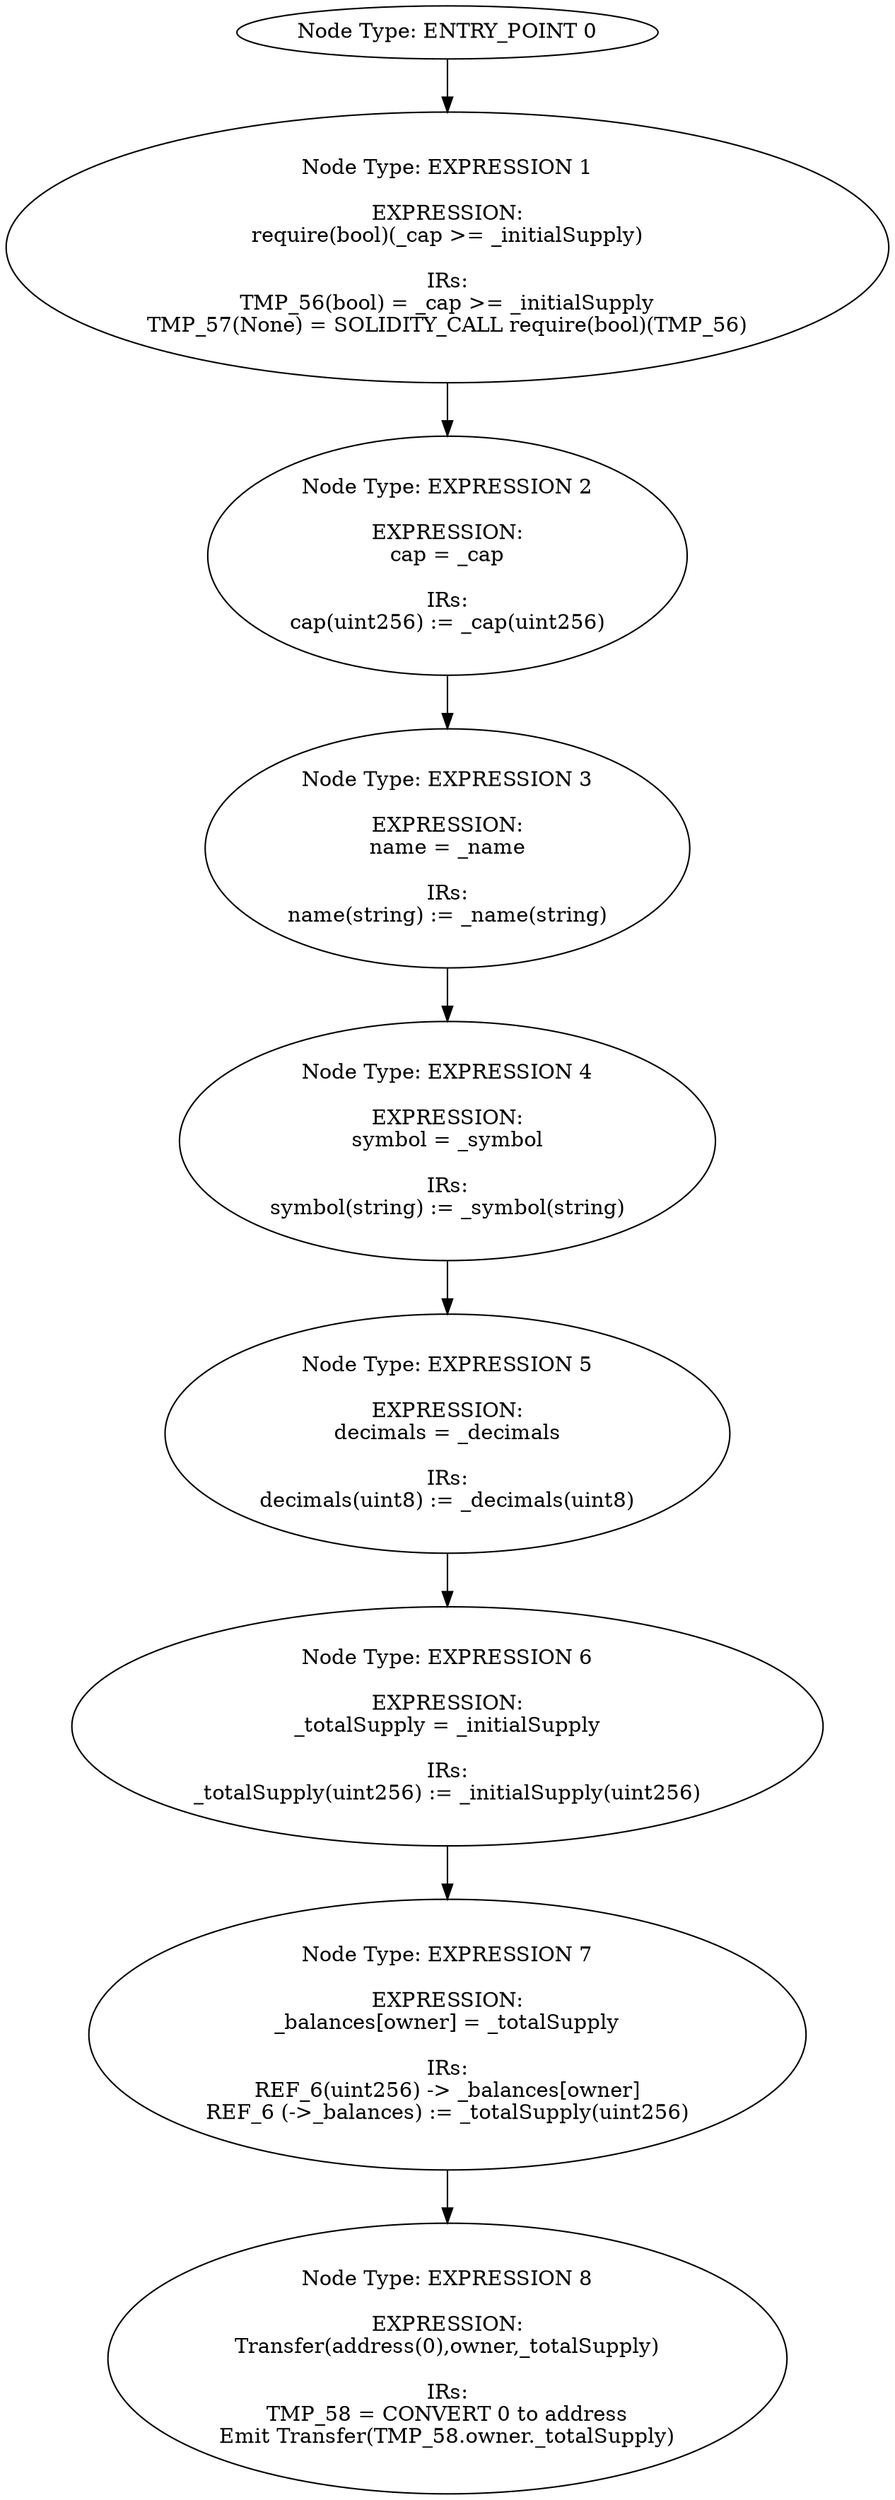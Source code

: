 digraph{
0[label="Node Type: ENTRY_POINT 0
"];
0->1;
1[label="Node Type: EXPRESSION 1

EXPRESSION:
require(bool)(_cap >= _initialSupply)

IRs:
TMP_56(bool) = _cap >= _initialSupply
TMP_57(None) = SOLIDITY_CALL require(bool)(TMP_56)"];
1->2;
2[label="Node Type: EXPRESSION 2

EXPRESSION:
cap = _cap

IRs:
cap(uint256) := _cap(uint256)"];
2->3;
3[label="Node Type: EXPRESSION 3

EXPRESSION:
name = _name

IRs:
name(string) := _name(string)"];
3->4;
4[label="Node Type: EXPRESSION 4

EXPRESSION:
symbol = _symbol

IRs:
symbol(string) := _symbol(string)"];
4->5;
5[label="Node Type: EXPRESSION 5

EXPRESSION:
decimals = _decimals

IRs:
decimals(uint8) := _decimals(uint8)"];
5->6;
6[label="Node Type: EXPRESSION 6

EXPRESSION:
_totalSupply = _initialSupply

IRs:
_totalSupply(uint256) := _initialSupply(uint256)"];
6->7;
7[label="Node Type: EXPRESSION 7

EXPRESSION:
_balances[owner] = _totalSupply

IRs:
REF_6(uint256) -> _balances[owner]
REF_6 (->_balances) := _totalSupply(uint256)"];
7->8;
8[label="Node Type: EXPRESSION 8

EXPRESSION:
Transfer(address(0),owner,_totalSupply)

IRs:
TMP_58 = CONVERT 0 to address
Emit Transfer(TMP_58.owner._totalSupply)"];
}
